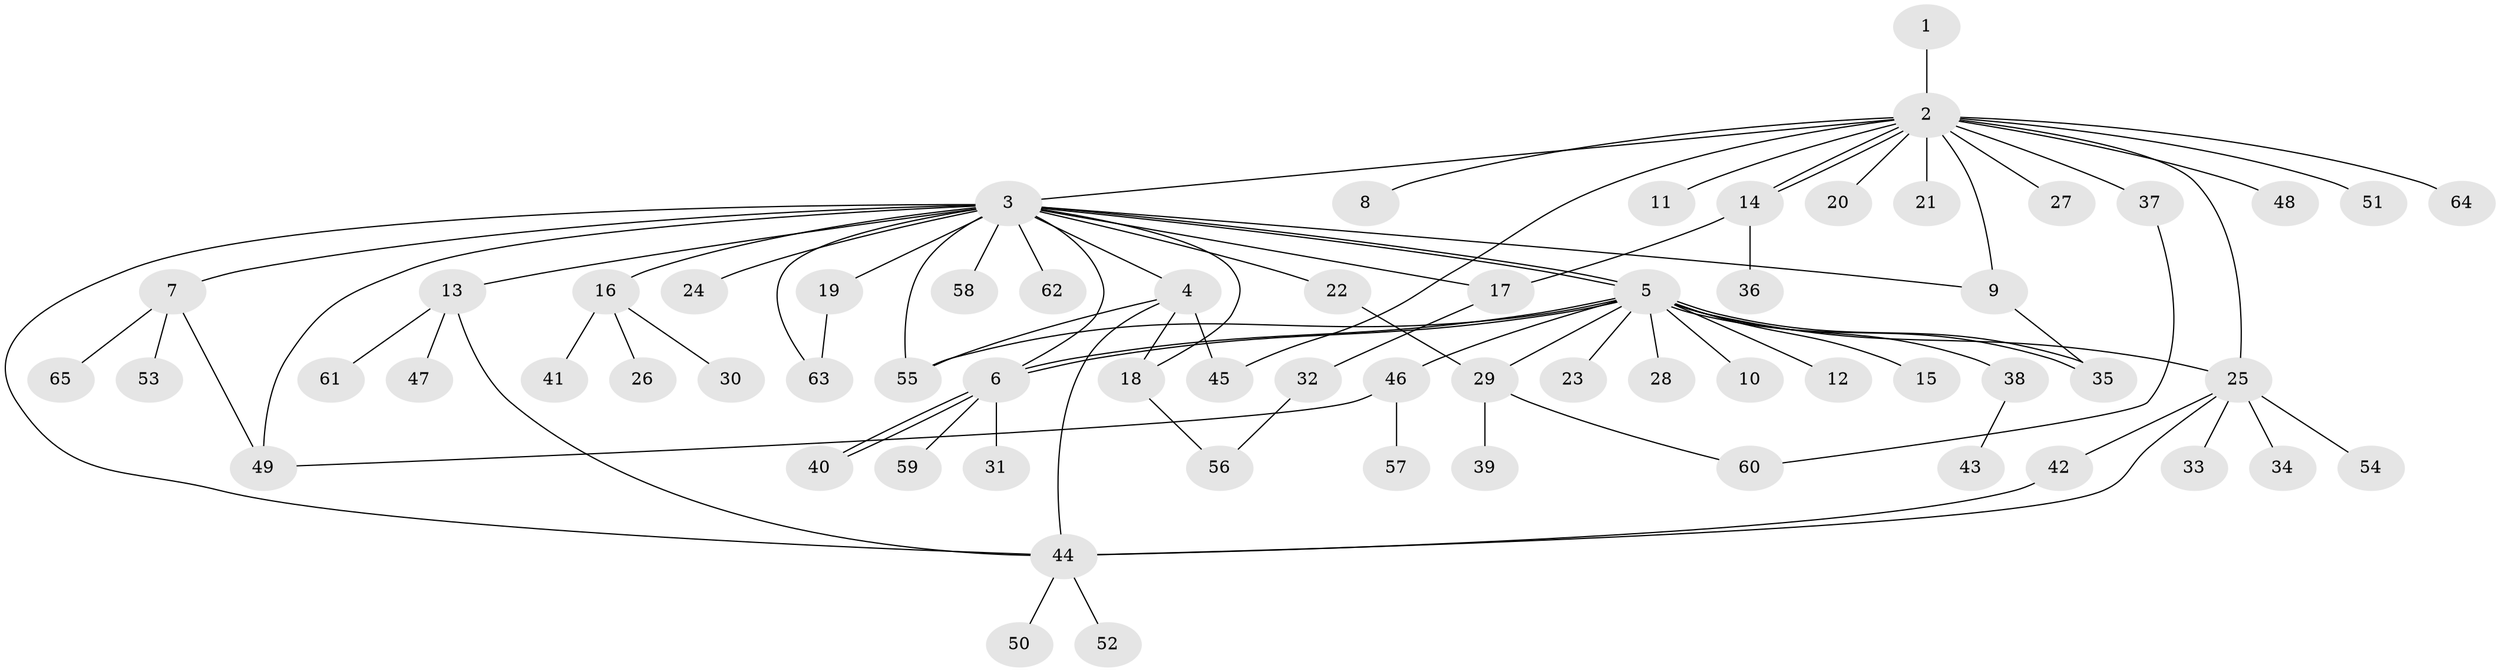 // coarse degree distribution, {6: 0.038461538461538464, 1: 0.8846153846153846, 3: 0.038461538461538464, 18: 0.038461538461538464}
// Generated by graph-tools (version 1.1) at 2025/50/03/04/25 21:50:05]
// undirected, 65 vertices, 88 edges
graph export_dot {
graph [start="1"]
  node [color=gray90,style=filled];
  1;
  2;
  3;
  4;
  5;
  6;
  7;
  8;
  9;
  10;
  11;
  12;
  13;
  14;
  15;
  16;
  17;
  18;
  19;
  20;
  21;
  22;
  23;
  24;
  25;
  26;
  27;
  28;
  29;
  30;
  31;
  32;
  33;
  34;
  35;
  36;
  37;
  38;
  39;
  40;
  41;
  42;
  43;
  44;
  45;
  46;
  47;
  48;
  49;
  50;
  51;
  52;
  53;
  54;
  55;
  56;
  57;
  58;
  59;
  60;
  61;
  62;
  63;
  64;
  65;
  1 -- 2;
  2 -- 3;
  2 -- 8;
  2 -- 9;
  2 -- 11;
  2 -- 14;
  2 -- 14;
  2 -- 20;
  2 -- 21;
  2 -- 25;
  2 -- 27;
  2 -- 37;
  2 -- 45;
  2 -- 48;
  2 -- 51;
  2 -- 64;
  3 -- 4;
  3 -- 5;
  3 -- 5;
  3 -- 6;
  3 -- 7;
  3 -- 9;
  3 -- 13;
  3 -- 16;
  3 -- 17;
  3 -- 18;
  3 -- 19;
  3 -- 22;
  3 -- 24;
  3 -- 44;
  3 -- 49;
  3 -- 55;
  3 -- 58;
  3 -- 62;
  3 -- 63;
  4 -- 18;
  4 -- 44;
  4 -- 45;
  4 -- 55;
  5 -- 6;
  5 -- 6;
  5 -- 10;
  5 -- 12;
  5 -- 15;
  5 -- 23;
  5 -- 25;
  5 -- 28;
  5 -- 29;
  5 -- 35;
  5 -- 35;
  5 -- 38;
  5 -- 46;
  5 -- 55;
  6 -- 31;
  6 -- 40;
  6 -- 40;
  6 -- 59;
  7 -- 49;
  7 -- 53;
  7 -- 65;
  9 -- 35;
  13 -- 44;
  13 -- 47;
  13 -- 61;
  14 -- 17;
  14 -- 36;
  16 -- 26;
  16 -- 30;
  16 -- 41;
  17 -- 32;
  18 -- 56;
  19 -- 63;
  22 -- 29;
  25 -- 33;
  25 -- 34;
  25 -- 42;
  25 -- 44;
  25 -- 54;
  29 -- 39;
  29 -- 60;
  32 -- 56;
  37 -- 60;
  38 -- 43;
  42 -- 44;
  44 -- 50;
  44 -- 52;
  46 -- 49;
  46 -- 57;
}
